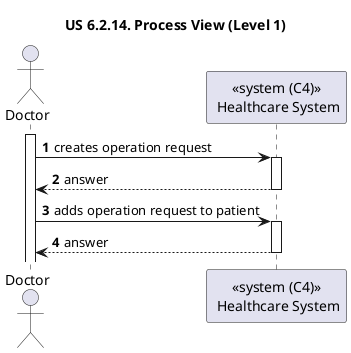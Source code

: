 @startuml
'https://plantuml.com/sequence-diagram

title "US 6.2.14. Process View (Level 1)"

autonumber
actor Doctor as DOC
participant "<<system (C4)>>\n Healthcare System" as SYS

activate DOC

DOC -> SYS : creates operation request
activate SYS

SYS --> DOC : answer
deactivate SYS

DOC -> SYS : adds operation request to patient
activate SYS

SYS --> DOC : answer
deactivate SYS

@enduml